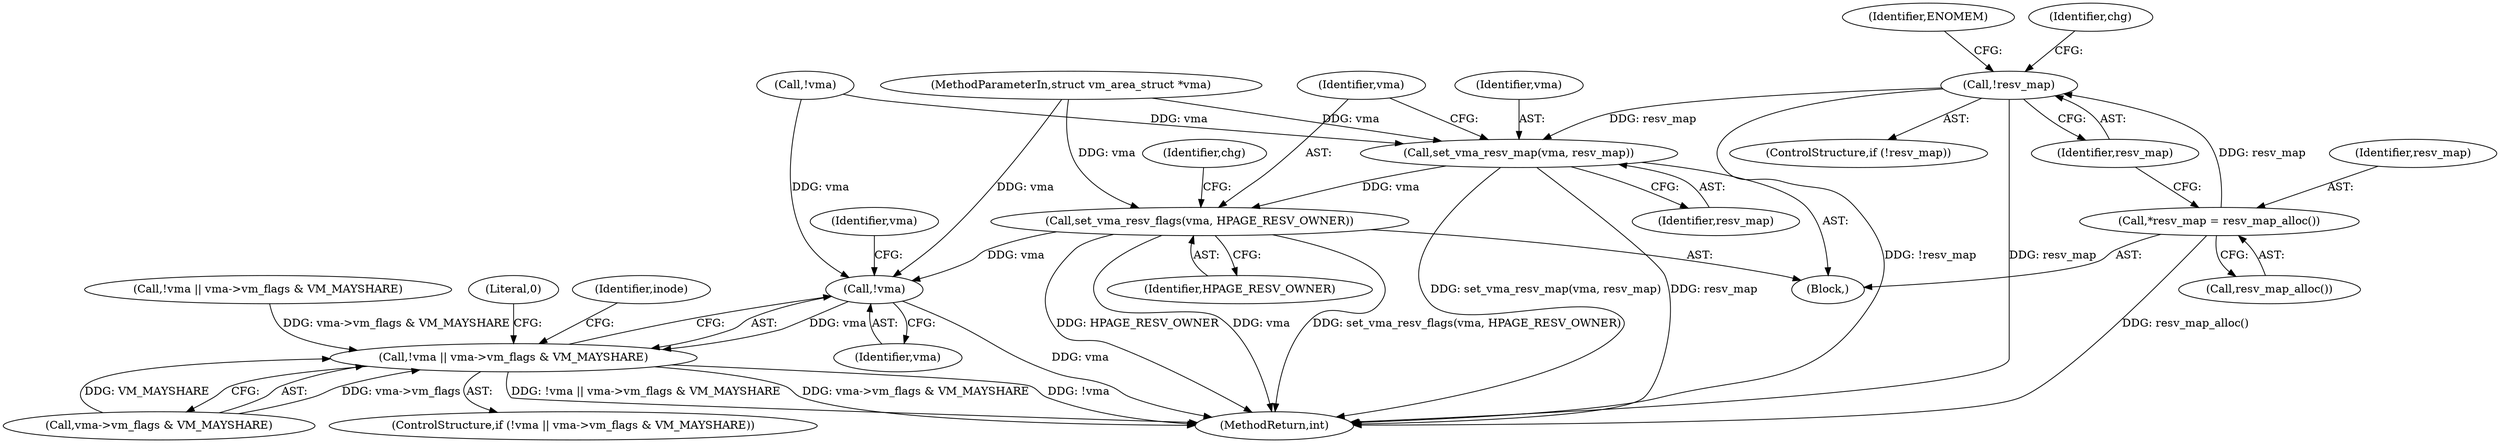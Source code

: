 digraph "0_linux_c50ac050811d6485616a193eb0f37bfbd191cc89@pointer" {
"1000157" [label="(Call,!resv_map)"];
"1000153" [label="(Call,*resv_map = resv_map_alloc())"];
"1000167" [label="(Call,set_vma_resv_map(vma, resv_map))"];
"1000170" [label="(Call,set_vma_resv_flags(vma, HPAGE_RESV_OWNER))"];
"1000203" [label="(Call,!vma)"];
"1000202" [label="(Call,!vma || vma->vm_flags & VM_MAYSHARE)"];
"1000204" [label="(Identifier,vma)"];
"1000161" [label="(Identifier,ENOMEM)"];
"1000156" [label="(ControlStructure,if (!resv_map))"];
"1000220" [label="(Literal,0)"];
"1000168" [label="(Identifier,vma)"];
"1000203" [label="(Call,!vma)"];
"1000155" [label="(Call,resv_map_alloc())"];
"1000171" [label="(Identifier,vma)"];
"1000214" [label="(Identifier,inode)"];
"1000157" [label="(Call,!resv_map)"];
"1000205" [label="(Call,vma->vm_flags & VM_MAYSHARE)"];
"1000207" [label="(Identifier,vma)"];
"1000201" [label="(ControlStructure,if (!vma || vma->vm_flags & VM_MAYSHARE))"];
"1000170" [label="(Call,set_vma_resv_flags(vma, HPAGE_RESV_OWNER))"];
"1000221" [label="(MethodReturn,int)"];
"1000175" [label="(Identifier,chg)"];
"1000158" [label="(Identifier,resv_map)"];
"1000163" [label="(Identifier,chg)"];
"1000153" [label="(Call,*resv_map = resv_map_alloc())"];
"1000109" [label="(MethodParameterIn,struct vm_area_struct *vma)"];
"1000132" [label="(Call,!vma)"];
"1000154" [label="(Identifier,resv_map)"];
"1000172" [label="(Identifier,HPAGE_RESV_OWNER)"];
"1000202" [label="(Call,!vma || vma->vm_flags & VM_MAYSHARE)"];
"1000131" [label="(Call,!vma || vma->vm_flags & VM_MAYSHARE)"];
"1000167" [label="(Call,set_vma_resv_map(vma, resv_map))"];
"1000151" [label="(Block,)"];
"1000169" [label="(Identifier,resv_map)"];
"1000157" -> "1000156"  [label="AST: "];
"1000157" -> "1000158"  [label="CFG: "];
"1000158" -> "1000157"  [label="AST: "];
"1000161" -> "1000157"  [label="CFG: "];
"1000163" -> "1000157"  [label="CFG: "];
"1000157" -> "1000221"  [label="DDG: !resv_map"];
"1000157" -> "1000221"  [label="DDG: resv_map"];
"1000153" -> "1000157"  [label="DDG: resv_map"];
"1000157" -> "1000167"  [label="DDG: resv_map"];
"1000153" -> "1000151"  [label="AST: "];
"1000153" -> "1000155"  [label="CFG: "];
"1000154" -> "1000153"  [label="AST: "];
"1000155" -> "1000153"  [label="AST: "];
"1000158" -> "1000153"  [label="CFG: "];
"1000153" -> "1000221"  [label="DDG: resv_map_alloc()"];
"1000167" -> "1000151"  [label="AST: "];
"1000167" -> "1000169"  [label="CFG: "];
"1000168" -> "1000167"  [label="AST: "];
"1000169" -> "1000167"  [label="AST: "];
"1000171" -> "1000167"  [label="CFG: "];
"1000167" -> "1000221"  [label="DDG: resv_map"];
"1000167" -> "1000221"  [label="DDG: set_vma_resv_map(vma, resv_map)"];
"1000132" -> "1000167"  [label="DDG: vma"];
"1000109" -> "1000167"  [label="DDG: vma"];
"1000167" -> "1000170"  [label="DDG: vma"];
"1000170" -> "1000151"  [label="AST: "];
"1000170" -> "1000172"  [label="CFG: "];
"1000171" -> "1000170"  [label="AST: "];
"1000172" -> "1000170"  [label="AST: "];
"1000175" -> "1000170"  [label="CFG: "];
"1000170" -> "1000221"  [label="DDG: set_vma_resv_flags(vma, HPAGE_RESV_OWNER)"];
"1000170" -> "1000221"  [label="DDG: HPAGE_RESV_OWNER"];
"1000170" -> "1000221"  [label="DDG: vma"];
"1000109" -> "1000170"  [label="DDG: vma"];
"1000170" -> "1000203"  [label="DDG: vma"];
"1000203" -> "1000202"  [label="AST: "];
"1000203" -> "1000204"  [label="CFG: "];
"1000204" -> "1000203"  [label="AST: "];
"1000207" -> "1000203"  [label="CFG: "];
"1000202" -> "1000203"  [label="CFG: "];
"1000203" -> "1000221"  [label="DDG: vma"];
"1000203" -> "1000202"  [label="DDG: vma"];
"1000132" -> "1000203"  [label="DDG: vma"];
"1000109" -> "1000203"  [label="DDG: vma"];
"1000202" -> "1000201"  [label="AST: "];
"1000202" -> "1000205"  [label="CFG: "];
"1000205" -> "1000202"  [label="AST: "];
"1000214" -> "1000202"  [label="CFG: "];
"1000220" -> "1000202"  [label="CFG: "];
"1000202" -> "1000221"  [label="DDG: vma->vm_flags & VM_MAYSHARE"];
"1000202" -> "1000221"  [label="DDG: !vma"];
"1000202" -> "1000221"  [label="DDG: !vma || vma->vm_flags & VM_MAYSHARE"];
"1000205" -> "1000202"  [label="DDG: vma->vm_flags"];
"1000205" -> "1000202"  [label="DDG: VM_MAYSHARE"];
"1000131" -> "1000202"  [label="DDG: vma->vm_flags & VM_MAYSHARE"];
}

